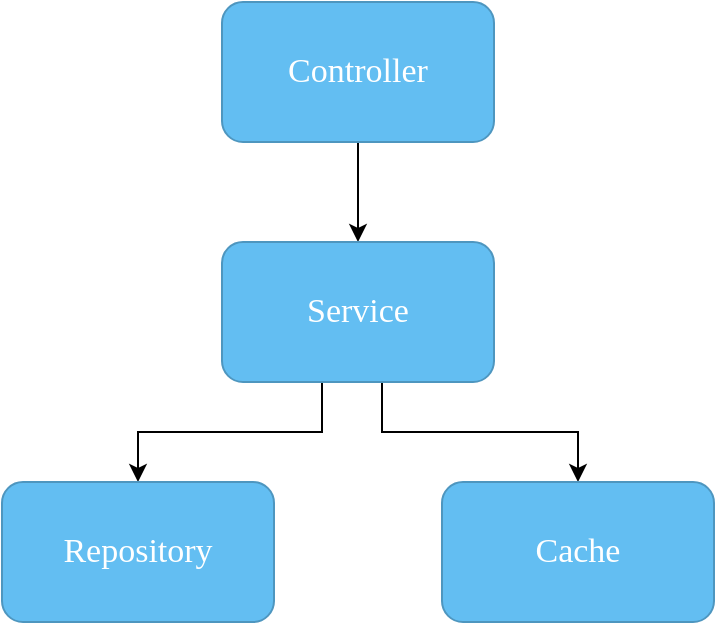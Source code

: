 <mxfile version="18.1.3" type="device"><diagram id="6wkZDX93jU5YsPGprMxd" name="Page-1"><mxGraphModel dx="1422" dy="857" grid="1" gridSize="10" guides="1" tooltips="1" connect="1" arrows="1" fold="1" page="1" pageScale="1" pageWidth="827" pageHeight="1169" math="0" shadow="0"><root><mxCell id="0"/><mxCell id="1" parent="0"/><mxCell id="wJMbGaTXM73rCbMrXbDU-11" value="" style="edgeStyle=orthogonalEdgeStyle;rounded=0;orthogonalLoop=1;jettySize=auto;html=1;fontFamily=Verdana;fontSize=17;fontColor=#FFFFFF;" edge="1" parent="1" source="wJMbGaTXM73rCbMrXbDU-7" target="wJMbGaTXM73rCbMrXbDU-8"><mxGeometry relative="1" as="geometry"/></mxCell><mxCell id="wJMbGaTXM73rCbMrXbDU-7" value="&lt;font style=&quot;font-size: 17px;&quot; face=&quot;Verdana&quot; color=&quot;#ffffff&quot;&gt;Controller&lt;/font&gt;" style="whiteSpace=wrap;html=1;fillColor=#63BEF2;rounded=1;strokeColor=#4E96BF;" vertex="1" parent="1"><mxGeometry x="370" y="70" width="136" height="70" as="geometry"/></mxCell><mxCell id="wJMbGaTXM73rCbMrXbDU-12" style="edgeStyle=orthogonalEdgeStyle;rounded=0;orthogonalLoop=1;jettySize=auto;html=1;exitX=0.5;exitY=1;exitDx=0;exitDy=0;fontFamily=Verdana;fontSize=17;fontColor=#FFFFFF;" edge="1" parent="1" source="wJMbGaTXM73rCbMrXbDU-8" target="wJMbGaTXM73rCbMrXbDU-9"><mxGeometry relative="1" as="geometry"><Array as="points"><mxPoint x="420" y="260"/><mxPoint x="420" y="285"/><mxPoint x="328" y="285"/></Array></mxGeometry></mxCell><mxCell id="wJMbGaTXM73rCbMrXbDU-13" style="edgeStyle=orthogonalEdgeStyle;rounded=0;orthogonalLoop=1;jettySize=auto;html=1;exitX=0.75;exitY=1;exitDx=0;exitDy=0;entryX=0.5;entryY=0;entryDx=0;entryDy=0;fontFamily=Verdana;fontSize=17;fontColor=#FFFFFF;" edge="1" parent="1" source="wJMbGaTXM73rCbMrXbDU-8" target="wJMbGaTXM73rCbMrXbDU-10"><mxGeometry relative="1" as="geometry"><Array as="points"><mxPoint x="450" y="260"/><mxPoint x="450" y="285"/><mxPoint x="548" y="285"/></Array></mxGeometry></mxCell><mxCell id="wJMbGaTXM73rCbMrXbDU-8" value="&lt;font style=&quot;font-size: 17px;&quot; face=&quot;Verdana&quot; color=&quot;#ffffff&quot;&gt;Service&lt;br&gt;&lt;/font&gt;" style="whiteSpace=wrap;html=1;fillColor=#63BEF2;rounded=1;strokeColor=#4E96BF;" vertex="1" parent="1"><mxGeometry x="370" y="190" width="136" height="70" as="geometry"/></mxCell><mxCell id="wJMbGaTXM73rCbMrXbDU-9" value="&lt;font style=&quot;font-size: 17px;&quot; face=&quot;Verdana&quot; color=&quot;#ffffff&quot;&gt;Repository&lt;/font&gt;" style="whiteSpace=wrap;html=1;fillColor=#63BEF2;rounded=1;strokeColor=#4E96BF;" vertex="1" parent="1"><mxGeometry x="260" y="310" width="136" height="70" as="geometry"/></mxCell><mxCell id="wJMbGaTXM73rCbMrXbDU-10" value="&lt;font style=&quot;font-size: 17px;&quot; face=&quot;Verdana&quot; color=&quot;#ffffff&quot;&gt;Cache&lt;/font&gt;" style="whiteSpace=wrap;html=1;fillColor=#63BEF2;rounded=1;strokeColor=#4E96BF;" vertex="1" parent="1"><mxGeometry x="480" y="310" width="136" height="70" as="geometry"/></mxCell></root></mxGraphModel></diagram></mxfile>